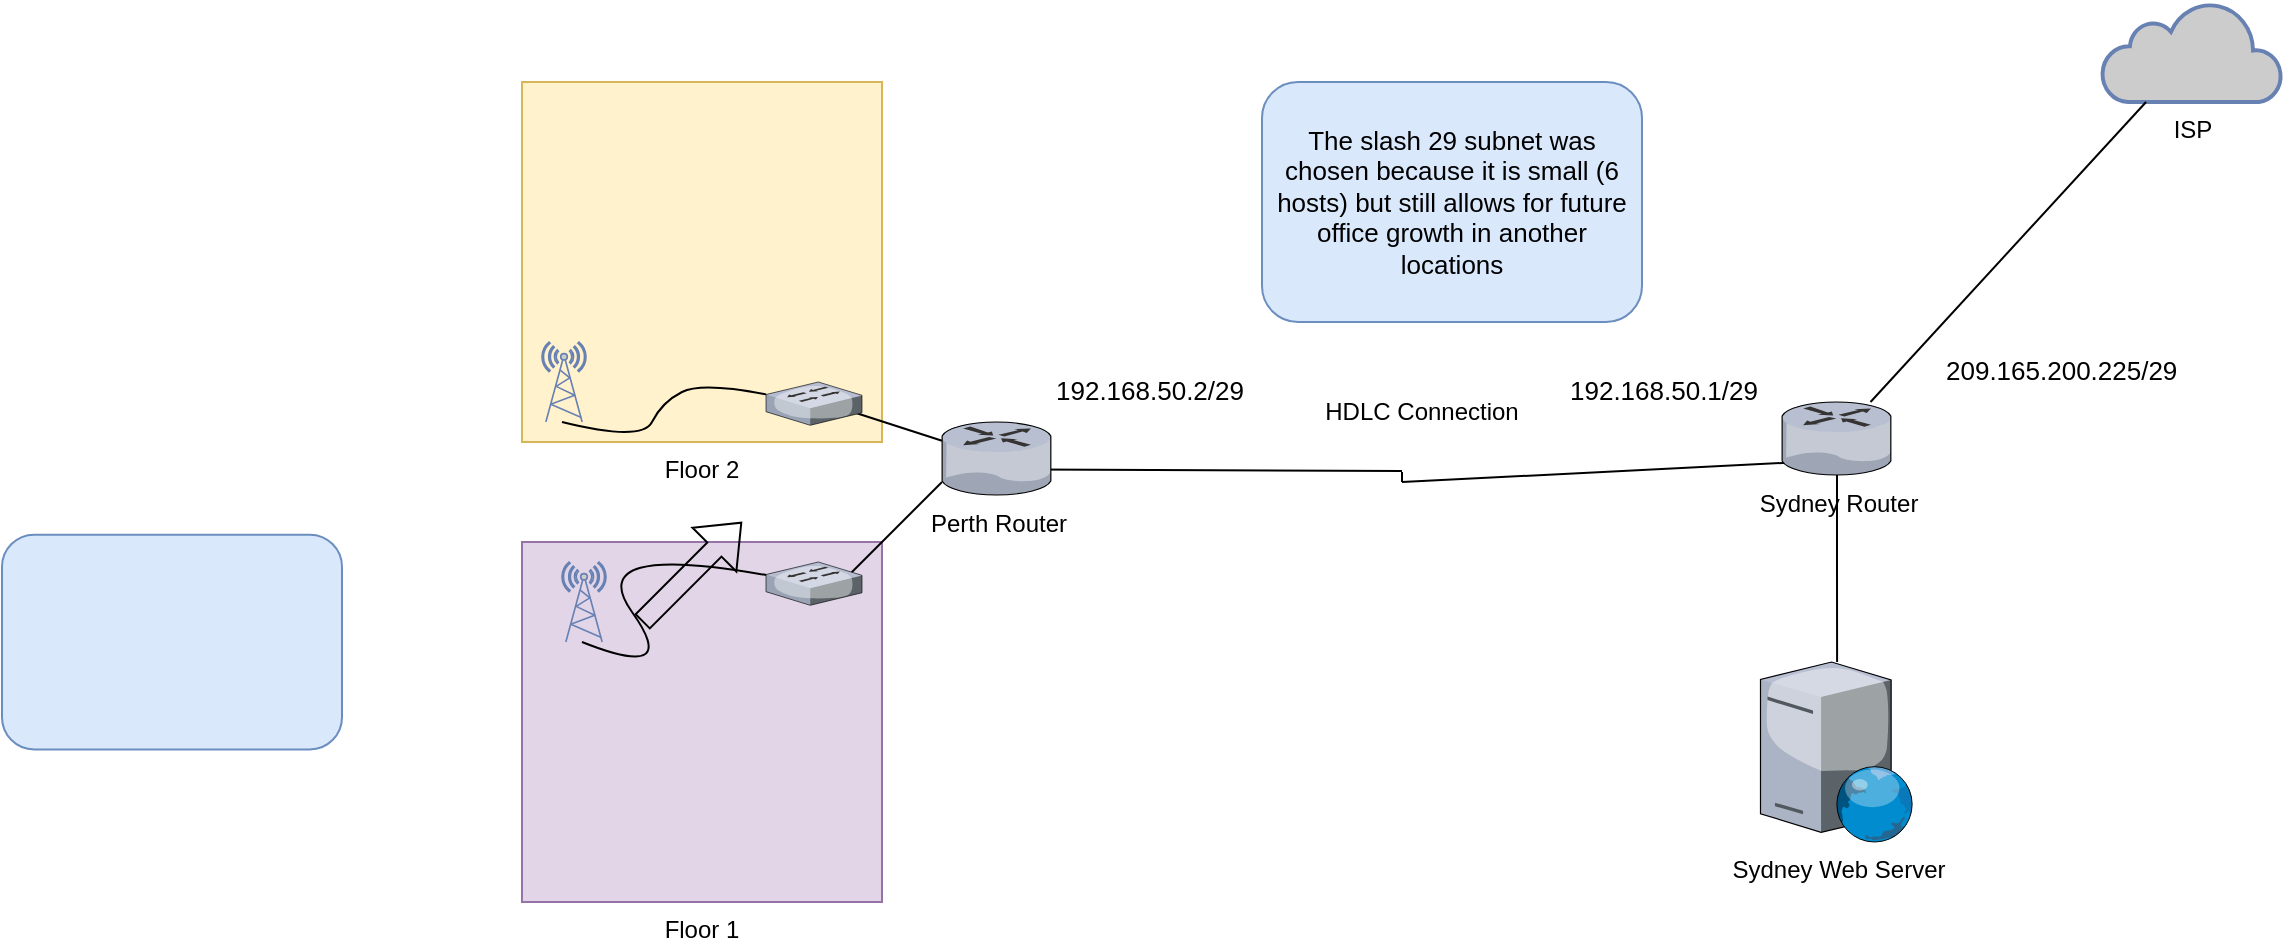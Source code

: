 <mxfile version="17.4.0" type="github">
  <diagram id="7B7-dU7_U9arGdIsB1Jr" name="Page-1">
    <mxGraphModel dx="3960" dy="2027" grid="1" gridSize="10" guides="1" tooltips="1" connect="1" arrows="1" fold="1" page="1" pageScale="1" pageWidth="850" pageHeight="1100" math="0" shadow="0">
      <root>
        <mxCell id="0" />
        <mxCell id="1" parent="0" />
        <mxCell id="IoEwdeMXLNU2qVer5Yop-13" value="" style="group" vertex="1" connectable="0" parent="1">
          <mxGeometry x="260" y="330" width="200" height="10" as="geometry" />
        </mxCell>
        <mxCell id="IoEwdeMXLNU2qVer5Yop-14" value="" style="group" vertex="1" connectable="0" parent="IoEwdeMXLNU2qVer5Yop-13">
          <mxGeometry x="-184.211" width="384.211" height="10" as="geometry" />
        </mxCell>
        <mxCell id="IoEwdeMXLNU2qVer5Yop-10" value="" style="endArrow=none;html=1;rounded=0;fontColor=#000000;" edge="1" parent="IoEwdeMXLNU2qVer5Yop-14">
          <mxGeometry width="50" height="50" relative="1" as="geometry">
            <mxPoint y="3.744" as="sourcePoint" />
            <mxPoint x="184.211" y="4.5" as="targetPoint" />
          </mxGeometry>
        </mxCell>
        <mxCell id="IoEwdeMXLNU2qVer5Yop-12" value="" style="endArrow=none;html=1;rounded=0;fontColor=#000000;" edge="1" parent="IoEwdeMXLNU2qVer5Yop-14">
          <mxGeometry width="50" height="50" relative="1" as="geometry">
            <mxPoint x="184.211" y="10" as="sourcePoint" />
            <mxPoint x="384.211" as="targetPoint" />
          </mxGeometry>
        </mxCell>
        <mxCell id="IoEwdeMXLNU2qVer5Yop-11" value="" style="endArrow=none;html=1;rounded=0;fontColor=#000000;" edge="1" parent="IoEwdeMXLNU2qVer5Yop-13">
          <mxGeometry width="50" height="50" relative="1" as="geometry">
            <mxPoint y="5" as="sourcePoint" />
            <mxPoint y="10" as="targetPoint" />
          </mxGeometry>
        </mxCell>
        <mxCell id="IoEwdeMXLNU2qVer5Yop-17" value="Floor 2" style="whiteSpace=wrap;html=1;aspect=fixed;strokeColor=#d6b656;fillColor=#fff2cc;labelPosition=center;verticalLabelPosition=bottom;align=center;verticalAlign=top;" vertex="1" parent="1">
          <mxGeometry x="-180" y="140" width="180" height="180" as="geometry" />
        </mxCell>
        <mxCell id="IoEwdeMXLNU2qVer5Yop-18" value="Floor 1" style="whiteSpace=wrap;html=1;aspect=fixed;strokeColor=#9673a6;fillColor=#e1d5e7;labelPosition=center;verticalLabelPosition=bottom;align=center;verticalAlign=top;" vertex="1" parent="1">
          <mxGeometry x="-180" y="370" width="180" height="180" as="geometry" />
        </mxCell>
        <mxCell id="IoEwdeMXLNU2qVer5Yop-27" value="" style="endArrow=none;html=1;rounded=0;fontSize=13;fontColor=#000000;" edge="1" parent="1">
          <mxGeometry width="50" height="50" relative="1" as="geometry">
            <mxPoint x="-20" y="390" as="sourcePoint" />
            <mxPoint x="30" y="340" as="targetPoint" />
          </mxGeometry>
        </mxCell>
        <mxCell id="IoEwdeMXLNU2qVer5Yop-1" value="ISP" style="html=1;outlineConnect=0;fillColor=#CCCCCC;strokeColor=#6881B3;gradientColor=none;gradientDirection=north;strokeWidth=2;shape=mxgraph.networks.cloud;fontColor=#000000;labelPosition=center;verticalLabelPosition=bottom;align=center;verticalAlign=top;" vertex="1" parent="1">
          <mxGeometry x="610" y="100" width="90" height="50" as="geometry" />
        </mxCell>
        <mxCell id="IoEwdeMXLNU2qVer5Yop-8" style="edgeStyle=orthogonalEdgeStyle;rounded=0;orthogonalLoop=1;jettySize=auto;html=1;fontColor=#000000;endArrow=none;endFill=0;" edge="1" parent="1" source="IoEwdeMXLNU2qVer5Yop-5" target="IoEwdeMXLNU2qVer5Yop-7">
          <mxGeometry relative="1" as="geometry" />
        </mxCell>
        <mxCell id="IoEwdeMXLNU2qVer5Yop-7" value="Sydney Web Server" style="verticalLabelPosition=bottom;sketch=0;aspect=fixed;html=1;verticalAlign=top;strokeColor=none;align=center;outlineConnect=0;shape=mxgraph.citrix.web_server;fontColor=#000000;" vertex="1" parent="1">
          <mxGeometry x="439.25" y="430" width="76.5" height="90" as="geometry" />
        </mxCell>
        <mxCell id="IoEwdeMXLNU2qVer5Yop-9" value="&lt;div&gt;Perth Router&lt;/div&gt;" style="verticalLabelPosition=bottom;sketch=0;aspect=fixed;html=1;verticalAlign=top;strokeColor=none;align=center;outlineConnect=0;shape=mxgraph.citrix.router;fontColor=#000000;" vertex="1" parent="1">
          <mxGeometry x="30" y="310" width="55" height="36.5" as="geometry" />
        </mxCell>
        <mxCell id="IoEwdeMXLNU2qVer5Yop-15" value="" style="endArrow=none;html=1;rounded=0;fontColor=#000000;" edge="1" parent="1" source="IoEwdeMXLNU2qVer5Yop-5" target="IoEwdeMXLNU2qVer5Yop-1">
          <mxGeometry width="50" height="50" relative="1" as="geometry">
            <mxPoint x="340" y="450" as="sourcePoint" />
            <mxPoint x="390" y="400" as="targetPoint" />
          </mxGeometry>
        </mxCell>
        <mxCell id="IoEwdeMXLNU2qVer5Yop-6" value="" style="shape=image;html=1;verticalAlign=top;verticalLabelPosition=bottom;labelBackgroundColor=#ffffff;imageAspect=0;aspect=fixed;image=https://cdn2.iconfinder.com/data/icons/whcompare-isometric-web-hosting-servers/50/firewall-128.png;fontColor=#000000;" vertex="1" parent="1">
          <mxGeometry x="471.5" y="270" width="65" height="65" as="geometry" />
        </mxCell>
        <mxCell id="IoEwdeMXLNU2qVer5Yop-5" value="Sydney Router" style="verticalLabelPosition=bottom;sketch=0;aspect=fixed;html=1;verticalAlign=top;strokeColor=none;align=center;outlineConnect=0;shape=mxgraph.citrix.router;fontColor=#000000;" vertex="1" parent="1">
          <mxGeometry x="450" y="300" width="55" height="36.5" as="geometry" />
        </mxCell>
        <mxCell id="IoEwdeMXLNU2qVer5Yop-19" value="HDLC Connection" style="text;html=1;strokeColor=none;fillColor=none;align=center;verticalAlign=middle;whiteSpace=wrap;rounded=0;fontColor=#000000;" vertex="1" parent="1">
          <mxGeometry x="210" y="290" width="120" height="30" as="geometry" />
        </mxCell>
        <mxCell id="IoEwdeMXLNU2qVer5Yop-20" value="" style="verticalLabelPosition=bottom;sketch=0;aspect=fixed;html=1;verticalAlign=top;strokeColor=none;align=center;outlineConnect=0;shape=mxgraph.citrix.switch;fontColor=#000000;" vertex="1" parent="1">
          <mxGeometry x="-58" y="380" width="48" height="21.65" as="geometry" />
        </mxCell>
        <mxCell id="IoEwdeMXLNU2qVer5Yop-23" value="&lt;span style=&quot;font-size: 13px; line-height: 120%; font-family: &amp;quot;calibri&amp;quot;, sans-serif; color: black;&quot;&gt;209.165.200.225/29&lt;/span&gt;" style="text;whiteSpace=wrap;html=1;fontColor=#000000;fontSize=13;" vertex="1" parent="1">
          <mxGeometry x="530" y="270" width="130" height="30" as="geometry" />
        </mxCell>
        <mxCell id="IoEwdeMXLNU2qVer5Yop-24" value="192.168.50.1/29" style="text;whiteSpace=wrap;html=1;fontColor=#000000;fontSize=13;" vertex="1" parent="1">
          <mxGeometry x="341.5" y="280" width="130" height="30" as="geometry" />
        </mxCell>
        <mxCell id="IoEwdeMXLNU2qVer5Yop-25" value="192.168.50.2/29" style="text;whiteSpace=wrap;html=1;fontColor=#000000;fontSize=13;" vertex="1" parent="1">
          <mxGeometry x="85" y="280" width="130" height="30" as="geometry" />
        </mxCell>
        <mxCell id="IoEwdeMXLNU2qVer5Yop-26" value="The slash 29 subnet was chosen because it is small (6 hosts) but still allows for future office growth in another locations" style="rounded=1;whiteSpace=wrap;html=1;fontSize=13;strokeColor=#6c8ebf;fillColor=#dae8fc;" vertex="1" parent="1">
          <mxGeometry x="190" y="140" width="190" height="120" as="geometry" />
        </mxCell>
        <mxCell id="IoEwdeMXLNU2qVer5Yop-28" value="" style="endArrow=none;html=1;rounded=0;fontSize=13;fontColor=#000000;" edge="1" parent="1" target="IoEwdeMXLNU2qVer5Yop-9">
          <mxGeometry width="50" height="50" relative="1" as="geometry">
            <mxPoint x="-30" y="300" as="sourcePoint" />
            <mxPoint x="40" y="350" as="targetPoint" />
          </mxGeometry>
        </mxCell>
        <mxCell id="IoEwdeMXLNU2qVer5Yop-21" value="" style="verticalLabelPosition=bottom;sketch=0;aspect=fixed;html=1;verticalAlign=top;strokeColor=none;align=center;outlineConnect=0;shape=mxgraph.citrix.switch;fontColor=#000000;" vertex="1" parent="1">
          <mxGeometry x="-58" y="290" width="48" height="21.65" as="geometry" />
        </mxCell>
        <mxCell id="IoEwdeMXLNU2qVer5Yop-30" value="" style="fontColor=#0066CC;verticalAlign=top;verticalLabelPosition=bottom;labelPosition=center;align=center;html=1;outlineConnect=0;fillColor=#CCCCCC;strokeColor=#6881B3;gradientColor=none;gradientDirection=north;strokeWidth=2;shape=mxgraph.networks.radio_tower;fontSize=13;" vertex="1" parent="1">
          <mxGeometry x="-160" y="380" width="22" height="40" as="geometry" />
        </mxCell>
        <mxCell id="IoEwdeMXLNU2qVer5Yop-34" value="" style="curved=1;endArrow=none;html=1;rounded=0;fontSize=13;fontColor=#000000;endFill=0;" edge="1" parent="1" target="IoEwdeMXLNU2qVer5Yop-20">
          <mxGeometry width="50" height="50" relative="1" as="geometry">
            <mxPoint x="-150" y="420" as="sourcePoint" />
            <mxPoint x="-100" y="370" as="targetPoint" />
            <Array as="points">
              <mxPoint x="-100" y="440" />
              <mxPoint x="-150" y="370" />
            </Array>
          </mxGeometry>
        </mxCell>
        <mxCell id="IoEwdeMXLNU2qVer5Yop-35" value="" style="fontColor=#0066CC;verticalAlign=top;verticalLabelPosition=bottom;labelPosition=center;align=center;html=1;outlineConnect=0;fillColor=#CCCCCC;strokeColor=#6881B3;gradientColor=none;gradientDirection=north;strokeWidth=2;shape=mxgraph.networks.radio_tower;fontSize=13;" vertex="1" parent="1">
          <mxGeometry x="-170" y="270" width="22" height="40" as="geometry" />
        </mxCell>
        <mxCell id="IoEwdeMXLNU2qVer5Yop-37" value="" style="curved=1;endArrow=none;html=1;rounded=0;fontSize=13;fontColor=#000000;endFill=0;" edge="1" parent="1" target="IoEwdeMXLNU2qVer5Yop-21">
          <mxGeometry width="50" height="50" relative="1" as="geometry">
            <mxPoint x="-160" y="310" as="sourcePoint" />
            <mxPoint x="-110" y="260" as="targetPoint" />
            <Array as="points">
              <mxPoint x="-120" y="320" />
              <mxPoint x="-110" y="300" />
              <mxPoint x="-90" y="290" />
            </Array>
          </mxGeometry>
        </mxCell>
        <mxCell id="IoEwdeMXLNU2qVer5Yop-39" value="" style="rounded=1;whiteSpace=wrap;html=1;fontSize=13;strokeColor=#6c8ebf;fillColor=#dae8fc;" vertex="1" parent="1">
          <mxGeometry x="-440" y="366.32" width="170" height="107.37" as="geometry" />
        </mxCell>
        <mxCell id="IoEwdeMXLNU2qVer5Yop-40" value="" style="shape=flexArrow;endArrow=classic;html=1;rounded=0;fontSize=13;fontColor=#000000;" edge="1" parent="1">
          <mxGeometry width="50" height="50" relative="1" as="geometry">
            <mxPoint x="-120" y="410" as="sourcePoint" />
            <mxPoint x="-70" y="360" as="targetPoint" />
          </mxGeometry>
        </mxCell>
      </root>
    </mxGraphModel>
  </diagram>
</mxfile>
